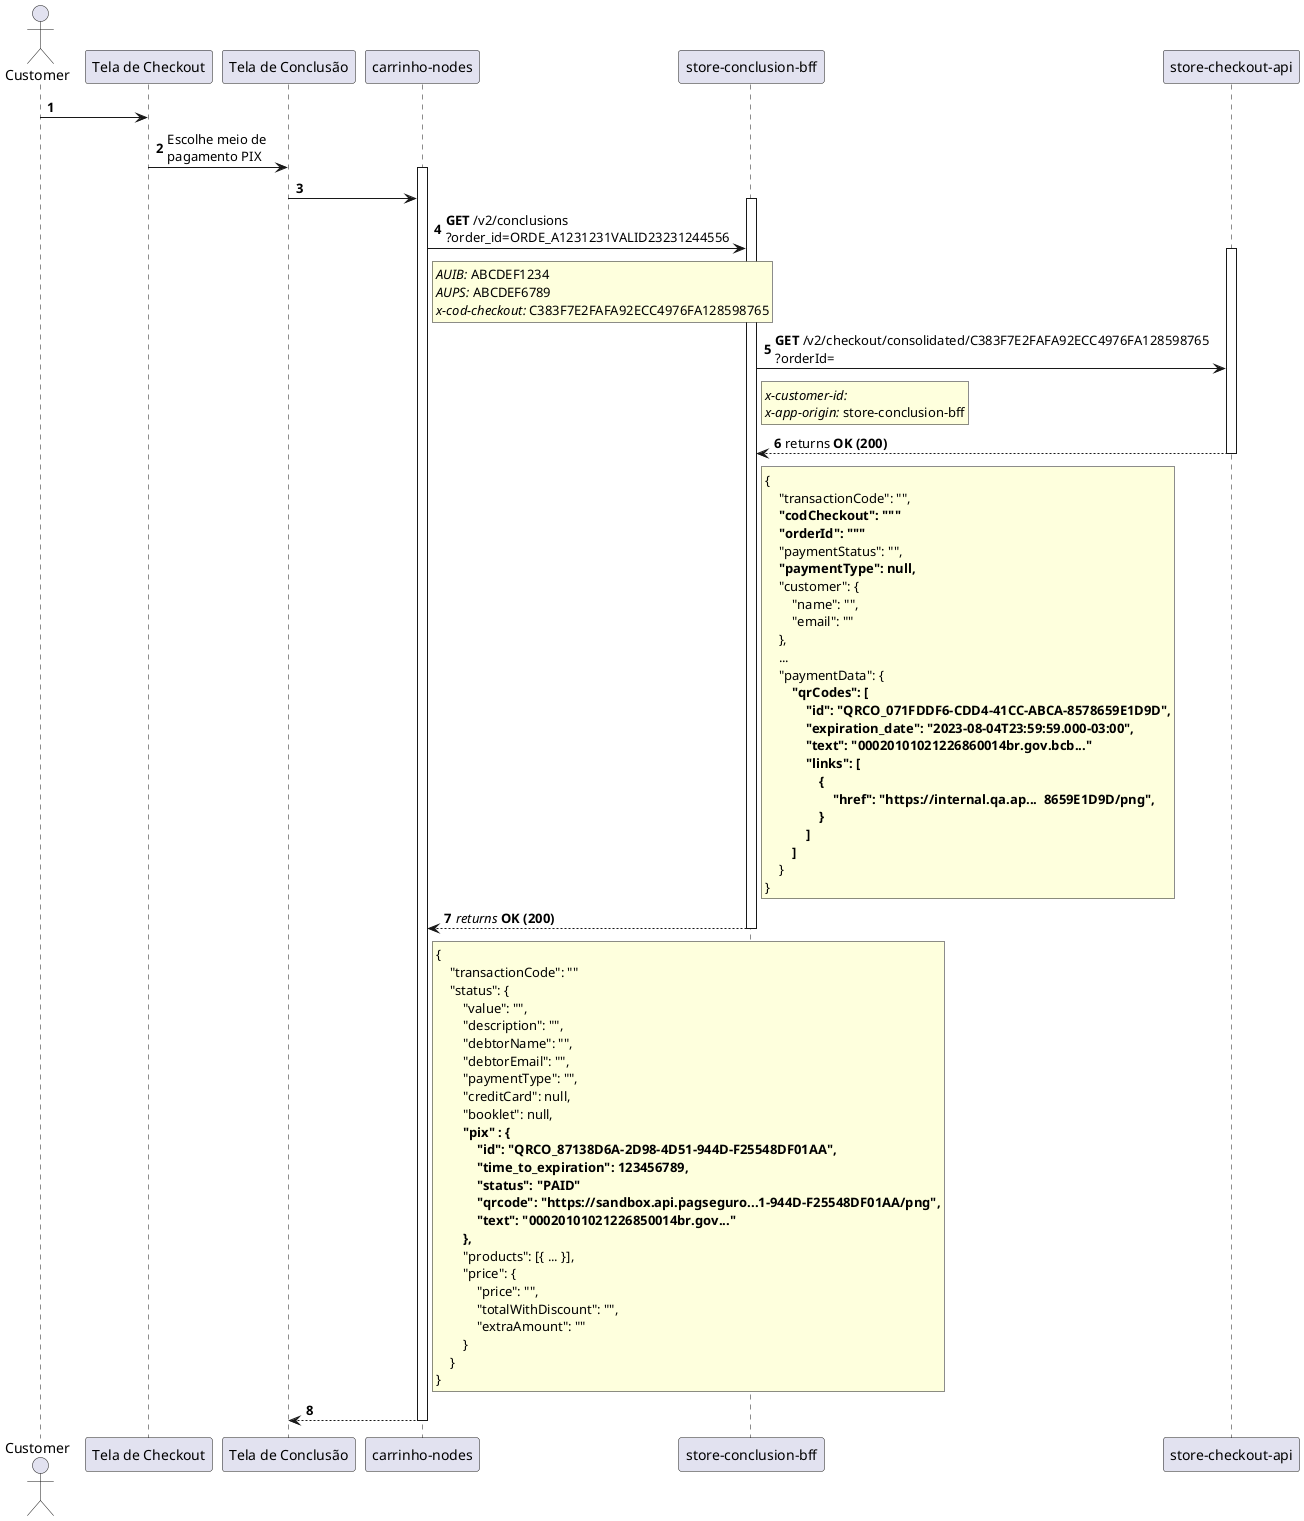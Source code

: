 @startuml
autonumber
actor Customer

Customer -> "Tela de Checkout"
"Tela de Checkout" -> "Tela de Conclusão": Escolhe meio de\npagamento PIX
activate "carrinho-nodes"

    "Tela de Conclusão" -> "carrinho-nodes"
    activate "store-conclusion-bff"
        "carrinho-nodes" -> "store-conclusion-bff": **GET** /v2/conclusions\n?order_id=ORDE_A1231231VALID23231244556
        rnote right "carrinho-nodes"
        //AUIB:// ABCDEF1234
        //AUPS:// ABCDEF6789
        //x-cod-checkout:// C383F7E2FAFA92ECC4976FA128598765
        end note

        activate "store-checkout-api"
            "store-conclusion-bff" -> "store-checkout-api": **GET** /v2/checkout/consolidated/C383F7E2FAFA92ECC4976FA128598765\n?orderId=
            rnote right "store-conclusion-bff"
            //x-customer-id://
            //x-app-origin:// store-conclusion-bff
            end note
            "store-checkout-api" --> "store-conclusion-bff": returns **OK (200)**
            rnote right "store-conclusion-bff"
            {
                "transactionCode": "",
                **"codCheckout": """**
                **"orderId": """**
                "paymentStatus": "",
                **"paymentType": null,**
                "customer": {
                    "name": "",
                    "email": ""
                },
                ...
                "paymentData": {
                    **"qrCodes": [**
                    **    "id": "QRCO_071FDDF6-CDD4-41CC-ABCA-8578659E1D9D",**
                    **    "expiration_date": "2023-08-04T23:59:59.000-03:00",**
                    **    "text": "00020101021226860014br.gov.bcb..."**
                    **    "links": [**
                    **        {**
                    **            "href": "https://internal.qa.ap...  8659E1D9D/png",**
                    **        }**
                    **    ]**
                    **]**
                }
            }
            end note
        deactivate "store-checkout-api"
        "store-conclusion-bff" --> "carrinho-nodes": //returns// **OK (200)**
        rnote right "carrinho-nodes"
        {
            "transactionCode": ""
            "status": {
                "value": "",
                "description": "",
                "debtorName": "",
                "debtorEmail": "",
                "paymentType": "",
                "creditCard": null,
                "booklet": null,
                **"pix" : {**
                **    "id": "QRCO_87138D6A-2D98-4D51-944D-F25548DF01AA",**
                **    "time_to_expiration": 123456789,**
                **    "status": "PAID"**
                **    "qrcode": "https://sandbox.api.pagseguro...1-944D-F25548DF01AA/png",**
                **    "text": "00020101021226850014br.gov..."**
                **},**
                "products": [{ ... }],
                "price": {
                    "price": "",
                    "totalWithDiscount": "",
                    "extraAmount": ""
                }
            }
        }
        end note
    deactivate "store-conclusion-bff"

    "carrinho-nodes" --> "Tela de Conclusão"

deactivate "carrinho-nodes"
@enduml
